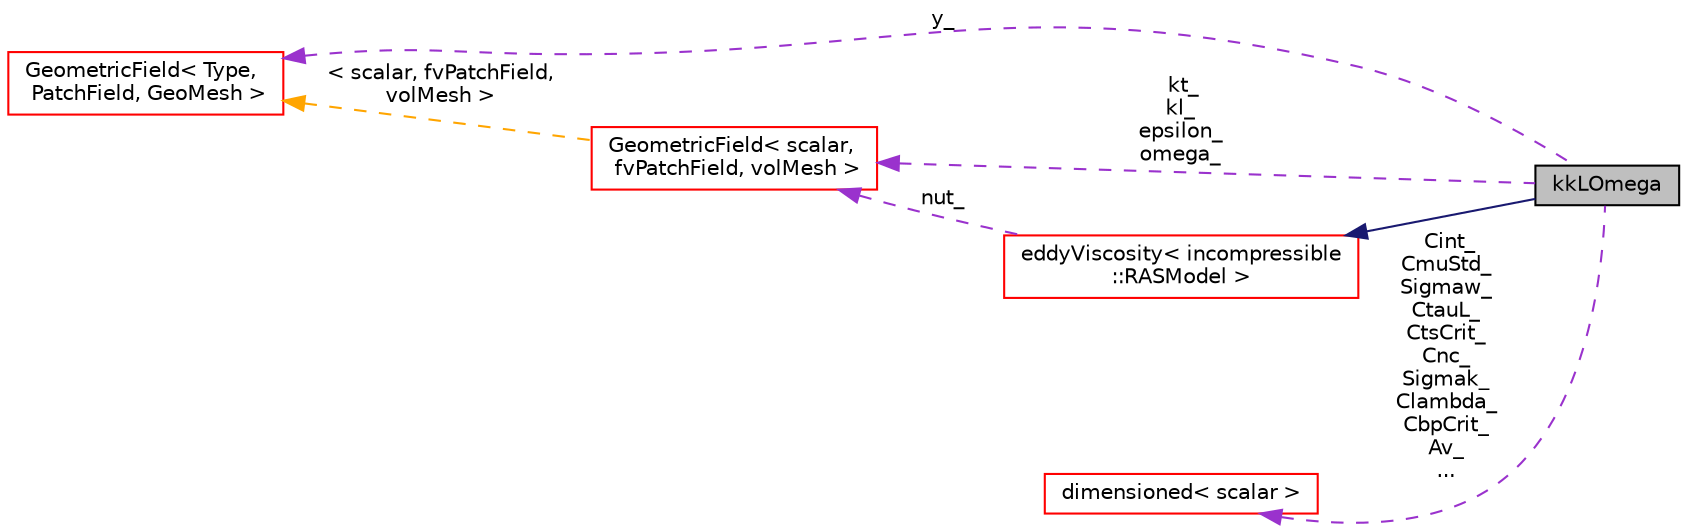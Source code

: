 digraph "kkLOmega"
{
  bgcolor="transparent";
  edge [fontname="Helvetica",fontsize="10",labelfontname="Helvetica",labelfontsize="10"];
  node [fontname="Helvetica",fontsize="10",shape=record];
  rankdir="LR";
  Node1 [label="kkLOmega",height=0.2,width=0.4,color="black", fillcolor="grey75", style="filled" fontcolor="black"];
  Node2 -> Node1 [dir="back",color="midnightblue",fontsize="10",style="solid",fontname="Helvetica"];
  Node2 [label="eddyViscosity\< incompressible\l::RASModel \>",height=0.2,width=0.4,color="red",URL="$classFoam_1_1eddyViscosity.html"];
  Node3 -> Node2 [dir="back",color="darkorchid3",fontsize="10",style="dashed",label=" nut_" ,fontname="Helvetica"];
  Node3 [label="GeometricField\< scalar,\l fvPatchField, volMesh \>",height=0.2,width=0.4,color="red",URL="$classFoam_1_1GeometricField.html"];
  Node4 -> Node3 [dir="back",color="orange",fontsize="10",style="dashed",label=" \< scalar, fvPatchField,\l volMesh \>" ,fontname="Helvetica"];
  Node4 [label="GeometricField\< Type,\l PatchField, GeoMesh \>",height=0.2,width=0.4,color="red",URL="$classFoam_1_1GeometricField.html",tooltip="Generic GeometricField class. "];
  Node3 -> Node1 [dir="back",color="darkorchid3",fontsize="10",style="dashed",label=" kt_\nkl_\nepsilon_\nomega_" ,fontname="Helvetica"];
  Node5 -> Node1 [dir="back",color="darkorchid3",fontsize="10",style="dashed",label=" Cint_\nCmuStd_\nSigmaw_\nCtauL_\nCtsCrit_\nCnc_\nSigmak_\nClambda_\nCbpCrit_\nAv_\n..." ,fontname="Helvetica"];
  Node5 [label="dimensioned\< scalar \>",height=0.2,width=0.4,color="red",URL="$classFoam_1_1dimensioned.html"];
  Node4 -> Node1 [dir="back",color="darkorchid3",fontsize="10",style="dashed",label=" y_" ,fontname="Helvetica"];
}

